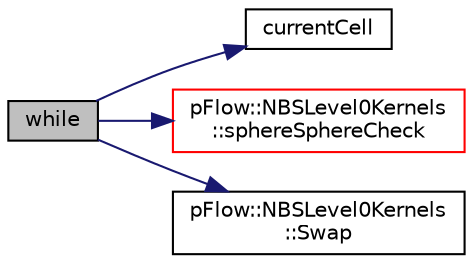 digraph "while"
{
 // LATEX_PDF_SIZE
  edge [fontname="Helvetica",fontsize="10",labelfontname="Helvetica",labelfontsize="10"];
  node [fontname="Helvetica",fontsize="10",shape=record];
  rankdir="LR";
  Node1 [label="while",height=0.2,width=0.4,color="black", fillcolor="grey75", style="filled", fontcolor="black",tooltip=" "];
  Node1 -> Node2 [color="midnightblue",fontsize="10",style="solid",fontname="Helvetica"];
  Node2 [label="currentCell",height=0.2,width=0.4,color="black", fillcolor="white", style="filled",URL="$NBSLoop_8hpp.html#ae5f838cdb51aca1b3142dd96631de29b",tooltip=" "];
  Node1 -> Node3 [color="midnightblue",fontsize="10",style="solid",fontname="Helvetica"];
  Node3 [label="pFlow::NBSLevel0Kernels\l::sphereSphereCheck",height=0.2,width=0.4,color="red", fillcolor="white", style="filled",URL="$namespacepFlow_1_1NBSLevel0Kernels.html#a6247d8e639f94b4ecb67045b33b523e3",tooltip=" "];
  Node1 -> Node5 [color="midnightblue",fontsize="10",style="solid",fontname="Helvetica"];
  Node5 [label="pFlow::NBSLevel0Kernels\l::Swap",height=0.2,width=0.4,color="black", fillcolor="white", style="filled",URL="$namespacepFlow_1_1NBSLevel0Kernels.html#a9ac4c43429943fc5373cee32258ea0ed",tooltip=" "];
}
